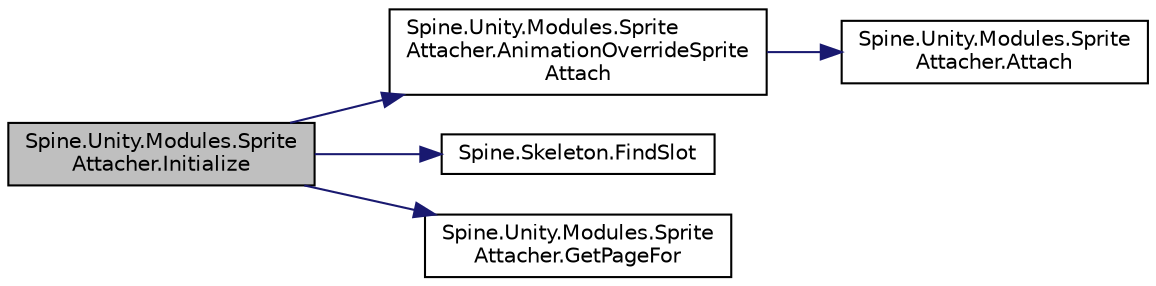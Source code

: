 digraph "Spine.Unity.Modules.SpriteAttacher.Initialize"
{
 // LATEX_PDF_SIZE
  edge [fontname="Helvetica",fontsize="10",labelfontname="Helvetica",labelfontsize="10"];
  node [fontname="Helvetica",fontsize="10",shape=record];
  rankdir="LR";
  Node1 [label="Spine.Unity.Modules.Sprite\lAttacher.Initialize",height=0.2,width=0.4,color="black", fillcolor="grey75", style="filled", fontcolor="black",tooltip=" "];
  Node1 -> Node2 [color="midnightblue",fontsize="10",style="solid"];
  Node2 [label="Spine.Unity.Modules.Sprite\lAttacher.AnimationOverrideSprite\lAttach",height=0.2,width=0.4,color="black", fillcolor="white", style="filled",URL="$class_spine_1_1_unity_1_1_modules_1_1_sprite_attacher.html#a25f728df122ef511fa373b130bb77dc1",tooltip=" "];
  Node2 -> Node3 [color="midnightblue",fontsize="10",style="solid"];
  Node3 [label="Spine.Unity.Modules.Sprite\lAttacher.Attach",height=0.2,width=0.4,color="black", fillcolor="white", style="filled",URL="$class_spine_1_1_unity_1_1_modules_1_1_sprite_attacher.html#afdc92125b568b80a7c216b354b9ad652",tooltip="Update the slot's attachment to the Attachment generated from the sprite."];
  Node1 -> Node4 [color="midnightblue",fontsize="10",style="solid"];
  Node4 [label="Spine.Skeleton.FindSlot",height=0.2,width=0.4,color="black", fillcolor="white", style="filled",URL="$class_spine_1_1_skeleton.html#aeeaf7abe56f807e6e57f3a2514e607ab",tooltip="May be null."];
  Node1 -> Node5 [color="midnightblue",fontsize="10",style="solid"];
  Node5 [label="Spine.Unity.Modules.Sprite\lAttacher.GetPageFor",height=0.2,width=0.4,color="black", fillcolor="white", style="filled",URL="$class_spine_1_1_unity_1_1_modules_1_1_sprite_attacher.html#a2c83fdd98c131b86f1853b42182f4429",tooltip=" "];
}
